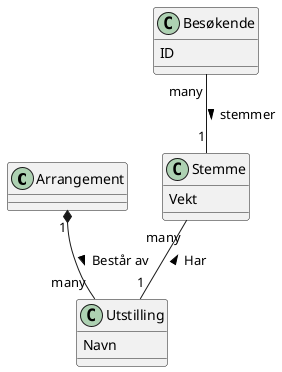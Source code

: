 @startuml

class Arrangement {
}

class Utstilling {
    Navn
}

class Stemme {
    Vekt
}

class Besøkende{
    ID
}

Besøkende "many" -- "1" Stemme : > stemmer

Arrangement "1" *-- "many" Utstilling : Består av >

Stemme "many" -- "1" Utstilling : < Har

@enduml